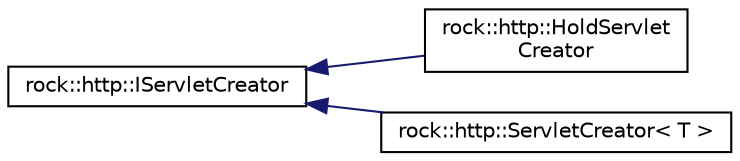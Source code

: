 digraph "类继承关系图"
{
 // LATEX_PDF_SIZE
  edge [fontname="Helvetica",fontsize="10",labelfontname="Helvetica",labelfontsize="10"];
  node [fontname="Helvetica",fontsize="10",shape=record];
  rankdir="LR";
  Node0 [label="rock::http::IServletCreator",height=0.2,width=0.4,color="black", fillcolor="white", style="filled",URL="$classrock_1_1http_1_1IServletCreator.html",tooltip=" "];
  Node0 -> Node1 [dir="back",color="midnightblue",fontsize="10",style="solid",fontname="Helvetica"];
  Node1 [label="rock::http::HoldServlet\lCreator",height=0.2,width=0.4,color="black", fillcolor="white", style="filled",URL="$classrock_1_1http_1_1HoldServletCreator.html",tooltip=" "];
  Node0 -> Node2 [dir="back",color="midnightblue",fontsize="10",style="solid",fontname="Helvetica"];
  Node2 [label="rock::http::ServletCreator\< T \>",height=0.2,width=0.4,color="black", fillcolor="white", style="filled",URL="$classrock_1_1http_1_1ServletCreator.html",tooltip=" "];
}

